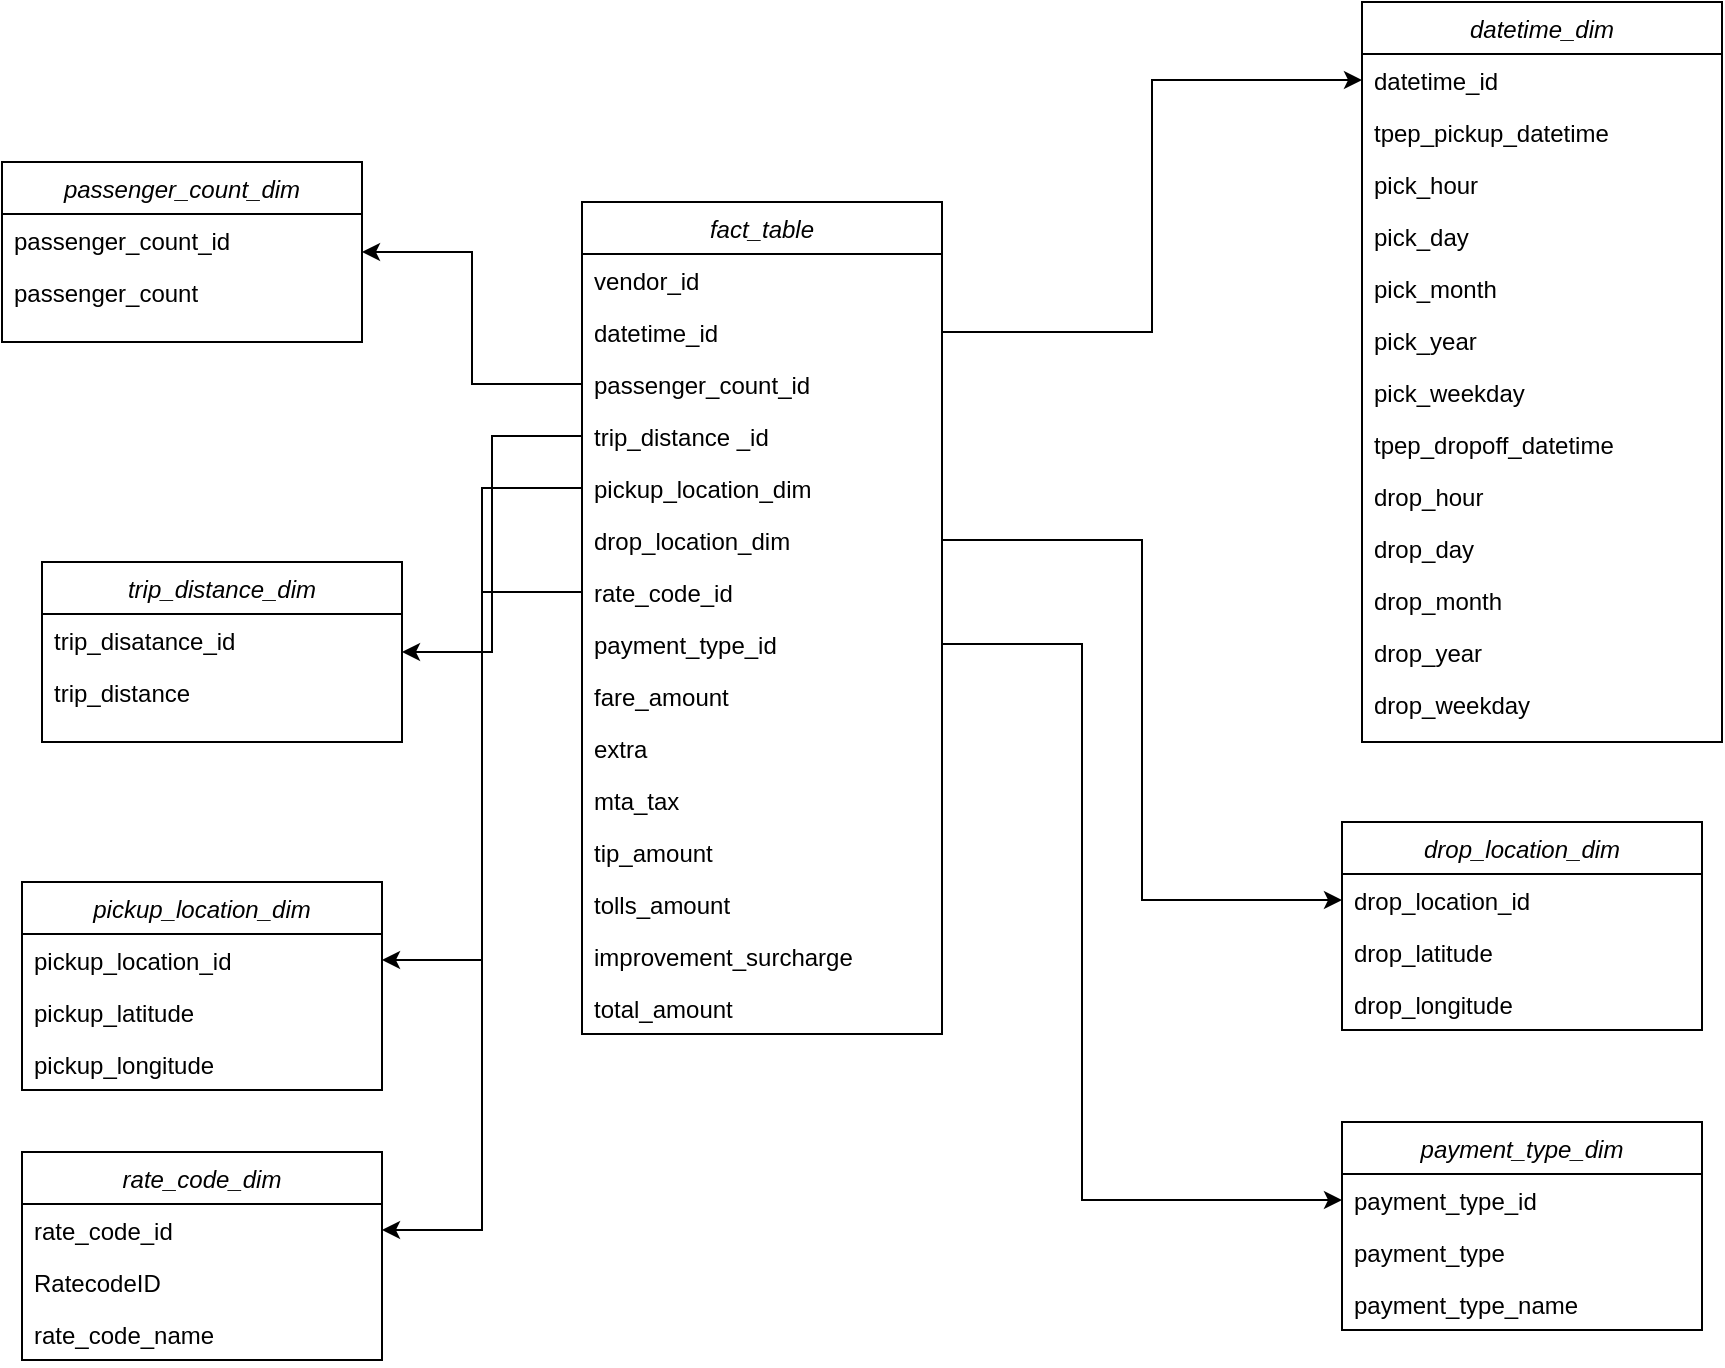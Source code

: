 <mxfile version="22.1.8" type="github">
  <diagram id="C5RBs43oDa-KdzZeNtuy" name="Page-1">
    <mxGraphModel dx="1226" dy="756" grid="1" gridSize="10" guides="1" tooltips="1" connect="1" arrows="1" fold="1" page="1" pageScale="1" pageWidth="827" pageHeight="1169" math="0" shadow="0">
      <root>
        <mxCell id="WIyWlLk6GJQsqaUBKTNV-0" />
        <mxCell id="WIyWlLk6GJQsqaUBKTNV-1" parent="WIyWlLk6GJQsqaUBKTNV-0" />
        <mxCell id="zkfFHV4jXpPFQw0GAbJ--0" value="fact_table" style="swimlane;fontStyle=2;align=center;verticalAlign=top;childLayout=stackLayout;horizontal=1;startSize=26;horizontalStack=0;resizeParent=1;resizeLast=0;collapsible=1;marginBottom=0;rounded=0;shadow=0;strokeWidth=1;" parent="WIyWlLk6GJQsqaUBKTNV-1" vertex="1">
          <mxGeometry x="70" y="110" width="180" height="416" as="geometry">
            <mxRectangle x="230" y="140" width="160" height="26" as="alternateBounds" />
          </mxGeometry>
        </mxCell>
        <mxCell id="zkfFHV4jXpPFQw0GAbJ--1" value="vendor_id" style="text;align=left;verticalAlign=top;spacingLeft=4;spacingRight=4;overflow=hidden;rotatable=0;points=[[0,0.5],[1,0.5]];portConstraint=eastwest;" parent="zkfFHV4jXpPFQw0GAbJ--0" vertex="1">
          <mxGeometry y="26" width="180" height="26" as="geometry" />
        </mxCell>
        <mxCell id="zkfFHV4jXpPFQw0GAbJ--2" value="datetime_id" style="text;align=left;verticalAlign=top;spacingLeft=4;spacingRight=4;overflow=hidden;rotatable=0;points=[[0,0.5],[1,0.5]];portConstraint=eastwest;rounded=0;shadow=0;html=0;" parent="zkfFHV4jXpPFQw0GAbJ--0" vertex="1">
          <mxGeometry y="52" width="180" height="26" as="geometry" />
        </mxCell>
        <mxCell id="zkfFHV4jXpPFQw0GAbJ--3" value="passenger_count_id" style="text;align=left;verticalAlign=top;spacingLeft=4;spacingRight=4;overflow=hidden;rotatable=0;points=[[0,0.5],[1,0.5]];portConstraint=eastwest;rounded=0;shadow=0;html=0;" parent="zkfFHV4jXpPFQw0GAbJ--0" vertex="1">
          <mxGeometry y="78" width="180" height="26" as="geometry" />
        </mxCell>
        <mxCell id="-VGk8JOw_hjWQD8cGexW-38" value="trip_distance _id" style="text;align=left;verticalAlign=top;spacingLeft=4;spacingRight=4;overflow=hidden;rotatable=0;points=[[0,0.5],[1,0.5]];portConstraint=eastwest;rounded=0;shadow=0;html=0;" vertex="1" parent="zkfFHV4jXpPFQw0GAbJ--0">
          <mxGeometry y="104" width="180" height="26" as="geometry" />
        </mxCell>
        <mxCell id="-VGk8JOw_hjWQD8cGexW-44" value="pickup_location_dim" style="text;align=left;verticalAlign=top;spacingLeft=4;spacingRight=4;overflow=hidden;rotatable=0;points=[[0,0.5],[1,0.5]];portConstraint=eastwest;rounded=0;shadow=0;html=0;" vertex="1" parent="zkfFHV4jXpPFQw0GAbJ--0">
          <mxGeometry y="130" width="180" height="26" as="geometry" />
        </mxCell>
        <mxCell id="-VGk8JOw_hjWQD8cGexW-51" value="drop_location_dim" style="text;align=left;verticalAlign=top;spacingLeft=4;spacingRight=4;overflow=hidden;rotatable=0;points=[[0,0.5],[1,0.5]];portConstraint=eastwest;rounded=0;shadow=0;html=0;" vertex="1" parent="zkfFHV4jXpPFQw0GAbJ--0">
          <mxGeometry y="156" width="180" height="26" as="geometry" />
        </mxCell>
        <mxCell id="-VGk8JOw_hjWQD8cGexW-59" value="rate_code_id" style="text;align=left;verticalAlign=top;spacingLeft=4;spacingRight=4;overflow=hidden;rotatable=0;points=[[0,0.5],[1,0.5]];portConstraint=eastwest;rounded=0;shadow=0;html=0;" vertex="1" parent="zkfFHV4jXpPFQw0GAbJ--0">
          <mxGeometry y="182" width="180" height="26" as="geometry" />
        </mxCell>
        <mxCell id="-VGk8JOw_hjWQD8cGexW-65" value="payment_type_id" style="text;align=left;verticalAlign=top;spacingLeft=4;spacingRight=4;overflow=hidden;rotatable=0;points=[[0,0.5],[1,0.5]];portConstraint=eastwest;rounded=0;shadow=0;html=0;" vertex="1" parent="zkfFHV4jXpPFQw0GAbJ--0">
          <mxGeometry y="208" width="180" height="26" as="geometry" />
        </mxCell>
        <mxCell id="-VGk8JOw_hjWQD8cGexW-67" value="fare_amount" style="text;align=left;verticalAlign=top;spacingLeft=4;spacingRight=4;overflow=hidden;rotatable=0;points=[[0,0.5],[1,0.5]];portConstraint=eastwest;rounded=0;shadow=0;html=0;" vertex="1" parent="zkfFHV4jXpPFQw0GAbJ--0">
          <mxGeometry y="234" width="180" height="26" as="geometry" />
        </mxCell>
        <mxCell id="-VGk8JOw_hjWQD8cGexW-68" value="extra" style="text;align=left;verticalAlign=top;spacingLeft=4;spacingRight=4;overflow=hidden;rotatable=0;points=[[0,0.5],[1,0.5]];portConstraint=eastwest;rounded=0;shadow=0;html=0;" vertex="1" parent="zkfFHV4jXpPFQw0GAbJ--0">
          <mxGeometry y="260" width="180" height="26" as="geometry" />
        </mxCell>
        <mxCell id="-VGk8JOw_hjWQD8cGexW-69" value="mta_tax" style="text;align=left;verticalAlign=top;spacingLeft=4;spacingRight=4;overflow=hidden;rotatable=0;points=[[0,0.5],[1,0.5]];portConstraint=eastwest;rounded=0;shadow=0;html=0;" vertex="1" parent="zkfFHV4jXpPFQw0GAbJ--0">
          <mxGeometry y="286" width="180" height="26" as="geometry" />
        </mxCell>
        <mxCell id="-VGk8JOw_hjWQD8cGexW-70" value="tip_amount" style="text;align=left;verticalAlign=top;spacingLeft=4;spacingRight=4;overflow=hidden;rotatable=0;points=[[0,0.5],[1,0.5]];portConstraint=eastwest;rounded=0;shadow=0;html=0;" vertex="1" parent="zkfFHV4jXpPFQw0GAbJ--0">
          <mxGeometry y="312" width="180" height="26" as="geometry" />
        </mxCell>
        <mxCell id="-VGk8JOw_hjWQD8cGexW-71" value="tolls_amount" style="text;align=left;verticalAlign=top;spacingLeft=4;spacingRight=4;overflow=hidden;rotatable=0;points=[[0,0.5],[1,0.5]];portConstraint=eastwest;rounded=0;shadow=0;html=0;" vertex="1" parent="zkfFHV4jXpPFQw0GAbJ--0">
          <mxGeometry y="338" width="180" height="26" as="geometry" />
        </mxCell>
        <mxCell id="-VGk8JOw_hjWQD8cGexW-72" value="improvement_surcharge" style="text;align=left;verticalAlign=top;spacingLeft=4;spacingRight=4;overflow=hidden;rotatable=0;points=[[0,0.5],[1,0.5]];portConstraint=eastwest;rounded=0;shadow=0;html=0;" vertex="1" parent="zkfFHV4jXpPFQw0GAbJ--0">
          <mxGeometry y="364" width="180" height="26" as="geometry" />
        </mxCell>
        <mxCell id="-VGk8JOw_hjWQD8cGexW-73" value="total_amount" style="text;align=left;verticalAlign=top;spacingLeft=4;spacingRight=4;overflow=hidden;rotatable=0;points=[[0,0.5],[1,0.5]];portConstraint=eastwest;rounded=0;shadow=0;html=0;" vertex="1" parent="zkfFHV4jXpPFQw0GAbJ--0">
          <mxGeometry y="390" width="180" height="26" as="geometry" />
        </mxCell>
        <mxCell id="-VGk8JOw_hjWQD8cGexW-2" value="datetime_dim" style="swimlane;fontStyle=2;align=center;verticalAlign=top;childLayout=stackLayout;horizontal=1;startSize=26;horizontalStack=0;resizeParent=1;resizeLast=0;collapsible=1;marginBottom=0;rounded=0;shadow=0;strokeWidth=1;" vertex="1" parent="WIyWlLk6GJQsqaUBKTNV-1">
          <mxGeometry x="460" y="10" width="180" height="370" as="geometry">
            <mxRectangle x="230" y="140" width="160" height="26" as="alternateBounds" />
          </mxGeometry>
        </mxCell>
        <mxCell id="-VGk8JOw_hjWQD8cGexW-4" value="datetime_id" style="text;align=left;verticalAlign=top;spacingLeft=4;spacingRight=4;overflow=hidden;rotatable=0;points=[[0,0.5],[1,0.5]];portConstraint=eastwest;rounded=0;shadow=0;html=0;" vertex="1" parent="-VGk8JOw_hjWQD8cGexW-2">
          <mxGeometry y="26" width="180" height="26" as="geometry" />
        </mxCell>
        <mxCell id="-VGk8JOw_hjWQD8cGexW-5" value="tpep_pickup_datetime" style="text;align=left;verticalAlign=top;spacingLeft=4;spacingRight=4;overflow=hidden;rotatable=0;points=[[0,0.5],[1,0.5]];portConstraint=eastwest;rounded=0;shadow=0;html=0;" vertex="1" parent="-VGk8JOw_hjWQD8cGexW-2">
          <mxGeometry y="52" width="180" height="26" as="geometry" />
        </mxCell>
        <mxCell id="-VGk8JOw_hjWQD8cGexW-6" value="pick_hour" style="text;align=left;verticalAlign=top;spacingLeft=4;spacingRight=4;overflow=hidden;rotatable=0;points=[[0,0.5],[1,0.5]];portConstraint=eastwest;rounded=0;shadow=0;html=0;" vertex="1" parent="-VGk8JOw_hjWQD8cGexW-2">
          <mxGeometry y="78" width="180" height="26" as="geometry" />
        </mxCell>
        <mxCell id="-VGk8JOw_hjWQD8cGexW-8" value="pick_day" style="text;align=left;verticalAlign=top;spacingLeft=4;spacingRight=4;overflow=hidden;rotatable=0;points=[[0,0.5],[1,0.5]];portConstraint=eastwest;rounded=0;shadow=0;html=0;" vertex="1" parent="-VGk8JOw_hjWQD8cGexW-2">
          <mxGeometry y="104" width="180" height="26" as="geometry" />
        </mxCell>
        <mxCell id="-VGk8JOw_hjWQD8cGexW-7" value="pick_month" style="text;align=left;verticalAlign=top;spacingLeft=4;spacingRight=4;overflow=hidden;rotatable=0;points=[[0,0.5],[1,0.5]];portConstraint=eastwest;rounded=0;shadow=0;html=0;" vertex="1" parent="-VGk8JOw_hjWQD8cGexW-2">
          <mxGeometry y="130" width="180" height="26" as="geometry" />
        </mxCell>
        <mxCell id="-VGk8JOw_hjWQD8cGexW-9" value="pick_year    " style="text;align=left;verticalAlign=top;spacingLeft=4;spacingRight=4;overflow=hidden;rotatable=0;points=[[0,0.5],[1,0.5]];portConstraint=eastwest;rounded=0;shadow=0;html=0;" vertex="1" parent="-VGk8JOw_hjWQD8cGexW-2">
          <mxGeometry y="156" width="180" height="26" as="geometry" />
        </mxCell>
        <mxCell id="-VGk8JOw_hjWQD8cGexW-10" value="pick_weekday" style="text;align=left;verticalAlign=top;spacingLeft=4;spacingRight=4;overflow=hidden;rotatable=0;points=[[0,0.5],[1,0.5]];portConstraint=eastwest;rounded=0;shadow=0;html=0;" vertex="1" parent="-VGk8JOw_hjWQD8cGexW-2">
          <mxGeometry y="182" width="180" height="26" as="geometry" />
        </mxCell>
        <mxCell id="-VGk8JOw_hjWQD8cGexW-11" value="tpep_dropoff_datetime" style="text;align=left;verticalAlign=top;spacingLeft=4;spacingRight=4;overflow=hidden;rotatable=0;points=[[0,0.5],[1,0.5]];portConstraint=eastwest;rounded=0;shadow=0;html=0;" vertex="1" parent="-VGk8JOw_hjWQD8cGexW-2">
          <mxGeometry y="208" width="180" height="26" as="geometry" />
        </mxCell>
        <mxCell id="-VGk8JOw_hjWQD8cGexW-12" value="drop_hour" style="text;align=left;verticalAlign=top;spacingLeft=4;spacingRight=4;overflow=hidden;rotatable=0;points=[[0,0.5],[1,0.5]];portConstraint=eastwest;rounded=0;shadow=0;html=0;" vertex="1" parent="-VGk8JOw_hjWQD8cGexW-2">
          <mxGeometry y="234" width="180" height="26" as="geometry" />
        </mxCell>
        <mxCell id="-VGk8JOw_hjWQD8cGexW-13" value="drop_day" style="text;align=left;verticalAlign=top;spacingLeft=4;spacingRight=4;overflow=hidden;rotatable=0;points=[[0,0.5],[1,0.5]];portConstraint=eastwest;rounded=0;shadow=0;html=0;" vertex="1" parent="-VGk8JOw_hjWQD8cGexW-2">
          <mxGeometry y="260" width="180" height="26" as="geometry" />
        </mxCell>
        <mxCell id="-VGk8JOw_hjWQD8cGexW-14" value="drop_month" style="text;align=left;verticalAlign=top;spacingLeft=4;spacingRight=4;overflow=hidden;rotatable=0;points=[[0,0.5],[1,0.5]];portConstraint=eastwest;rounded=0;shadow=0;html=0;" vertex="1" parent="-VGk8JOw_hjWQD8cGexW-2">
          <mxGeometry y="286" width="180" height="26" as="geometry" />
        </mxCell>
        <mxCell id="-VGk8JOw_hjWQD8cGexW-15" value="drop_year" style="text;align=left;verticalAlign=top;spacingLeft=4;spacingRight=4;overflow=hidden;rotatable=0;points=[[0,0.5],[1,0.5]];portConstraint=eastwest;rounded=0;shadow=0;html=0;" vertex="1" parent="-VGk8JOw_hjWQD8cGexW-2">
          <mxGeometry y="312" width="180" height="26" as="geometry" />
        </mxCell>
        <mxCell id="-VGk8JOw_hjWQD8cGexW-16" value="drop_weekday" style="text;align=left;verticalAlign=top;spacingLeft=4;spacingRight=4;overflow=hidden;rotatable=0;points=[[0,0.5],[1,0.5]];portConstraint=eastwest;rounded=0;shadow=0;html=0;" vertex="1" parent="-VGk8JOw_hjWQD8cGexW-2">
          <mxGeometry y="338" width="180" height="26" as="geometry" />
        </mxCell>
        <mxCell id="-VGk8JOw_hjWQD8cGexW-20" value="passenger_count_dim" style="swimlane;fontStyle=2;align=center;verticalAlign=top;childLayout=stackLayout;horizontal=1;startSize=26;horizontalStack=0;resizeParent=1;resizeLast=0;collapsible=1;marginBottom=0;rounded=0;shadow=0;strokeWidth=1;" vertex="1" parent="WIyWlLk6GJQsqaUBKTNV-1">
          <mxGeometry x="-220" y="90" width="180" height="90" as="geometry">
            <mxRectangle x="230" y="140" width="160" height="26" as="alternateBounds" />
          </mxGeometry>
        </mxCell>
        <mxCell id="-VGk8JOw_hjWQD8cGexW-21" value="passenger_count_id" style="text;align=left;verticalAlign=top;spacingLeft=4;spacingRight=4;overflow=hidden;rotatable=0;points=[[0,0.5],[1,0.5]];portConstraint=eastwest;rounded=0;shadow=0;html=0;" vertex="1" parent="-VGk8JOw_hjWQD8cGexW-20">
          <mxGeometry y="26" width="180" height="26" as="geometry" />
        </mxCell>
        <mxCell id="-VGk8JOw_hjWQD8cGexW-22" value="passenger_count" style="text;align=left;verticalAlign=top;spacingLeft=4;spacingRight=4;overflow=hidden;rotatable=0;points=[[0,0.5],[1,0.5]];portConstraint=eastwest;rounded=0;shadow=0;html=0;" vertex="1" parent="-VGk8JOw_hjWQD8cGexW-20">
          <mxGeometry y="52" width="180" height="26" as="geometry" />
        </mxCell>
        <mxCell id="-VGk8JOw_hjWQD8cGexW-34" style="edgeStyle=orthogonalEdgeStyle;rounded=0;orthogonalLoop=1;jettySize=auto;html=1;exitX=0;exitY=0.5;exitDx=0;exitDy=0;entryX=1;entryY=0.5;entryDx=0;entryDy=0;" edge="1" parent="WIyWlLk6GJQsqaUBKTNV-1" source="zkfFHV4jXpPFQw0GAbJ--3" target="-VGk8JOw_hjWQD8cGexW-20">
          <mxGeometry relative="1" as="geometry" />
        </mxCell>
        <mxCell id="-VGk8JOw_hjWQD8cGexW-35" value="trip_distance_dim" style="swimlane;fontStyle=2;align=center;verticalAlign=top;childLayout=stackLayout;horizontal=1;startSize=26;horizontalStack=0;resizeParent=1;resizeLast=0;collapsible=1;marginBottom=0;rounded=0;shadow=0;strokeWidth=1;" vertex="1" parent="WIyWlLk6GJQsqaUBKTNV-1">
          <mxGeometry x="-200" y="290" width="180" height="90" as="geometry">
            <mxRectangle x="230" y="140" width="160" height="26" as="alternateBounds" />
          </mxGeometry>
        </mxCell>
        <mxCell id="-VGk8JOw_hjWQD8cGexW-36" value="trip_disatance_id" style="text;align=left;verticalAlign=top;spacingLeft=4;spacingRight=4;overflow=hidden;rotatable=0;points=[[0,0.5],[1,0.5]];portConstraint=eastwest;rounded=0;shadow=0;html=0;" vertex="1" parent="-VGk8JOw_hjWQD8cGexW-35">
          <mxGeometry y="26" width="180" height="26" as="geometry" />
        </mxCell>
        <mxCell id="-VGk8JOw_hjWQD8cGexW-37" value="trip_distance" style="text;align=left;verticalAlign=top;spacingLeft=4;spacingRight=4;overflow=hidden;rotatable=0;points=[[0,0.5],[1,0.5]];portConstraint=eastwest;rounded=0;shadow=0;html=0;" vertex="1" parent="-VGk8JOw_hjWQD8cGexW-35">
          <mxGeometry y="52" width="180" height="26" as="geometry" />
        </mxCell>
        <mxCell id="-VGk8JOw_hjWQD8cGexW-39" style="edgeStyle=orthogonalEdgeStyle;rounded=0;orthogonalLoop=1;jettySize=auto;html=1;exitX=0;exitY=0.5;exitDx=0;exitDy=0;entryX=1;entryY=0.5;entryDx=0;entryDy=0;" edge="1" parent="WIyWlLk6GJQsqaUBKTNV-1" source="-VGk8JOw_hjWQD8cGexW-38" target="-VGk8JOw_hjWQD8cGexW-35">
          <mxGeometry relative="1" as="geometry" />
        </mxCell>
        <mxCell id="-VGk8JOw_hjWQD8cGexW-40" value="pickup_location_dim" style="swimlane;fontStyle=2;align=center;verticalAlign=top;childLayout=stackLayout;horizontal=1;startSize=26;horizontalStack=0;resizeParent=1;resizeLast=0;collapsible=1;marginBottom=0;rounded=0;shadow=0;strokeWidth=1;" vertex="1" parent="WIyWlLk6GJQsqaUBKTNV-1">
          <mxGeometry x="-210" y="450" width="180" height="104" as="geometry">
            <mxRectangle x="230" y="140" width="160" height="26" as="alternateBounds" />
          </mxGeometry>
        </mxCell>
        <mxCell id="-VGk8JOw_hjWQD8cGexW-41" value="pickup_location_id" style="text;align=left;verticalAlign=top;spacingLeft=4;spacingRight=4;overflow=hidden;rotatable=0;points=[[0,0.5],[1,0.5]];portConstraint=eastwest;rounded=0;shadow=0;html=0;" vertex="1" parent="-VGk8JOw_hjWQD8cGexW-40">
          <mxGeometry y="26" width="180" height="26" as="geometry" />
        </mxCell>
        <mxCell id="-VGk8JOw_hjWQD8cGexW-42" value="pickup_latitude" style="text;align=left;verticalAlign=top;spacingLeft=4;spacingRight=4;overflow=hidden;rotatable=0;points=[[0,0.5],[1,0.5]];portConstraint=eastwest;rounded=0;shadow=0;html=0;" vertex="1" parent="-VGk8JOw_hjWQD8cGexW-40">
          <mxGeometry y="52" width="180" height="26" as="geometry" />
        </mxCell>
        <mxCell id="-VGk8JOw_hjWQD8cGexW-43" value="pickup_longitude" style="text;align=left;verticalAlign=top;spacingLeft=4;spacingRight=4;overflow=hidden;rotatable=0;points=[[0,0.5],[1,0.5]];portConstraint=eastwest;rounded=0;shadow=0;html=0;" vertex="1" parent="-VGk8JOw_hjWQD8cGexW-40">
          <mxGeometry y="78" width="180" height="26" as="geometry" />
        </mxCell>
        <mxCell id="-VGk8JOw_hjWQD8cGexW-46" style="edgeStyle=orthogonalEdgeStyle;rounded=0;orthogonalLoop=1;jettySize=auto;html=1;exitX=1;exitY=0.5;exitDx=0;exitDy=0;entryX=0;entryY=0.5;entryDx=0;entryDy=0;" edge="1" parent="WIyWlLk6GJQsqaUBKTNV-1" source="zkfFHV4jXpPFQw0GAbJ--2" target="-VGk8JOw_hjWQD8cGexW-4">
          <mxGeometry relative="1" as="geometry" />
        </mxCell>
        <mxCell id="-VGk8JOw_hjWQD8cGexW-47" value="drop_location_dim" style="swimlane;fontStyle=2;align=center;verticalAlign=top;childLayout=stackLayout;horizontal=1;startSize=26;horizontalStack=0;resizeParent=1;resizeLast=0;collapsible=1;marginBottom=0;rounded=0;shadow=0;strokeWidth=1;" vertex="1" parent="WIyWlLk6GJQsqaUBKTNV-1">
          <mxGeometry x="450" y="420" width="180" height="104" as="geometry">
            <mxRectangle x="230" y="140" width="160" height="26" as="alternateBounds" />
          </mxGeometry>
        </mxCell>
        <mxCell id="-VGk8JOw_hjWQD8cGexW-48" value="drop_location_id" style="text;align=left;verticalAlign=top;spacingLeft=4;spacingRight=4;overflow=hidden;rotatable=0;points=[[0,0.5],[1,0.5]];portConstraint=eastwest;rounded=0;shadow=0;html=0;" vertex="1" parent="-VGk8JOw_hjWQD8cGexW-47">
          <mxGeometry y="26" width="180" height="26" as="geometry" />
        </mxCell>
        <mxCell id="-VGk8JOw_hjWQD8cGexW-49" value="drop_latitude" style="text;align=left;verticalAlign=top;spacingLeft=4;spacingRight=4;overflow=hidden;rotatable=0;points=[[0,0.5],[1,0.5]];portConstraint=eastwest;rounded=0;shadow=0;html=0;" vertex="1" parent="-VGk8JOw_hjWQD8cGexW-47">
          <mxGeometry y="52" width="180" height="26" as="geometry" />
        </mxCell>
        <mxCell id="-VGk8JOw_hjWQD8cGexW-50" value="drop_longitude" style="text;align=left;verticalAlign=top;spacingLeft=4;spacingRight=4;overflow=hidden;rotatable=0;points=[[0,0.5],[1,0.5]];portConstraint=eastwest;rounded=0;shadow=0;html=0;" vertex="1" parent="-VGk8JOw_hjWQD8cGexW-47">
          <mxGeometry y="78" width="180" height="26" as="geometry" />
        </mxCell>
        <mxCell id="-VGk8JOw_hjWQD8cGexW-53" style="edgeStyle=orthogonalEdgeStyle;rounded=0;orthogonalLoop=1;jettySize=auto;html=1;entryX=0;entryY=0.5;entryDx=0;entryDy=0;" edge="1" parent="WIyWlLk6GJQsqaUBKTNV-1" source="-VGk8JOw_hjWQD8cGexW-51" target="-VGk8JOw_hjWQD8cGexW-48">
          <mxGeometry relative="1" as="geometry" />
        </mxCell>
        <mxCell id="-VGk8JOw_hjWQD8cGexW-54" style="edgeStyle=orthogonalEdgeStyle;rounded=0;orthogonalLoop=1;jettySize=auto;html=1;exitX=0;exitY=0.5;exitDx=0;exitDy=0;entryX=1;entryY=0.5;entryDx=0;entryDy=0;" edge="1" parent="WIyWlLk6GJQsqaUBKTNV-1" source="-VGk8JOw_hjWQD8cGexW-44" target="-VGk8JOw_hjWQD8cGexW-41">
          <mxGeometry relative="1" as="geometry" />
        </mxCell>
        <mxCell id="-VGk8JOw_hjWQD8cGexW-55" value="rate_code_dim" style="swimlane;fontStyle=2;align=center;verticalAlign=top;childLayout=stackLayout;horizontal=1;startSize=26;horizontalStack=0;resizeParent=1;resizeLast=0;collapsible=1;marginBottom=0;rounded=0;shadow=0;strokeWidth=1;" vertex="1" parent="WIyWlLk6GJQsqaUBKTNV-1">
          <mxGeometry x="-210" y="585" width="180" height="104" as="geometry">
            <mxRectangle x="230" y="140" width="160" height="26" as="alternateBounds" />
          </mxGeometry>
        </mxCell>
        <mxCell id="-VGk8JOw_hjWQD8cGexW-56" value="rate_code_id" style="text;align=left;verticalAlign=top;spacingLeft=4;spacingRight=4;overflow=hidden;rotatable=0;points=[[0,0.5],[1,0.5]];portConstraint=eastwest;rounded=0;shadow=0;html=0;" vertex="1" parent="-VGk8JOw_hjWQD8cGexW-55">
          <mxGeometry y="26" width="180" height="26" as="geometry" />
        </mxCell>
        <mxCell id="-VGk8JOw_hjWQD8cGexW-57" value="RatecodeID" style="text;align=left;verticalAlign=top;spacingLeft=4;spacingRight=4;overflow=hidden;rotatable=0;points=[[0,0.5],[1,0.5]];portConstraint=eastwest;rounded=0;shadow=0;html=0;" vertex="1" parent="-VGk8JOw_hjWQD8cGexW-55">
          <mxGeometry y="52" width="180" height="26" as="geometry" />
        </mxCell>
        <mxCell id="-VGk8JOw_hjWQD8cGexW-58" value="rate_code_name" style="text;align=left;verticalAlign=top;spacingLeft=4;spacingRight=4;overflow=hidden;rotatable=0;points=[[0,0.5],[1,0.5]];portConstraint=eastwest;rounded=0;shadow=0;html=0;" vertex="1" parent="-VGk8JOw_hjWQD8cGexW-55">
          <mxGeometry y="78" width="180" height="26" as="geometry" />
        </mxCell>
        <mxCell id="-VGk8JOw_hjWQD8cGexW-60" style="edgeStyle=orthogonalEdgeStyle;rounded=0;orthogonalLoop=1;jettySize=auto;html=1;entryX=1;entryY=0.5;entryDx=0;entryDy=0;" edge="1" parent="WIyWlLk6GJQsqaUBKTNV-1" source="-VGk8JOw_hjWQD8cGexW-59" target="-VGk8JOw_hjWQD8cGexW-56">
          <mxGeometry relative="1" as="geometry" />
        </mxCell>
        <mxCell id="-VGk8JOw_hjWQD8cGexW-61" value="payment_type_dim" style="swimlane;fontStyle=2;align=center;verticalAlign=top;childLayout=stackLayout;horizontal=1;startSize=26;horizontalStack=0;resizeParent=1;resizeLast=0;collapsible=1;marginBottom=0;rounded=0;shadow=0;strokeWidth=1;" vertex="1" parent="WIyWlLk6GJQsqaUBKTNV-1">
          <mxGeometry x="450" y="570" width="180" height="104" as="geometry">
            <mxRectangle x="230" y="140" width="160" height="26" as="alternateBounds" />
          </mxGeometry>
        </mxCell>
        <mxCell id="-VGk8JOw_hjWQD8cGexW-62" value="payment_type_id" style="text;align=left;verticalAlign=top;spacingLeft=4;spacingRight=4;overflow=hidden;rotatable=0;points=[[0,0.5],[1,0.5]];portConstraint=eastwest;rounded=0;shadow=0;html=0;" vertex="1" parent="-VGk8JOw_hjWQD8cGexW-61">
          <mxGeometry y="26" width="180" height="26" as="geometry" />
        </mxCell>
        <mxCell id="-VGk8JOw_hjWQD8cGexW-63" value="payment_type" style="text;align=left;verticalAlign=top;spacingLeft=4;spacingRight=4;overflow=hidden;rotatable=0;points=[[0,0.5],[1,0.5]];portConstraint=eastwest;rounded=0;shadow=0;html=0;" vertex="1" parent="-VGk8JOw_hjWQD8cGexW-61">
          <mxGeometry y="52" width="180" height="26" as="geometry" />
        </mxCell>
        <mxCell id="-VGk8JOw_hjWQD8cGexW-64" value="payment_type_name" style="text;align=left;verticalAlign=top;spacingLeft=4;spacingRight=4;overflow=hidden;rotatable=0;points=[[0,0.5],[1,0.5]];portConstraint=eastwest;rounded=0;shadow=0;html=0;" vertex="1" parent="-VGk8JOw_hjWQD8cGexW-61">
          <mxGeometry y="78" width="180" height="26" as="geometry" />
        </mxCell>
        <mxCell id="-VGk8JOw_hjWQD8cGexW-66" style="edgeStyle=orthogonalEdgeStyle;rounded=0;orthogonalLoop=1;jettySize=auto;html=1;entryX=0;entryY=0.5;entryDx=0;entryDy=0;" edge="1" parent="WIyWlLk6GJQsqaUBKTNV-1" source="-VGk8JOw_hjWQD8cGexW-65" target="-VGk8JOw_hjWQD8cGexW-62">
          <mxGeometry relative="1" as="geometry">
            <Array as="points">
              <mxPoint x="320" y="331" />
              <mxPoint x="320" y="609" />
            </Array>
          </mxGeometry>
        </mxCell>
      </root>
    </mxGraphModel>
  </diagram>
</mxfile>
